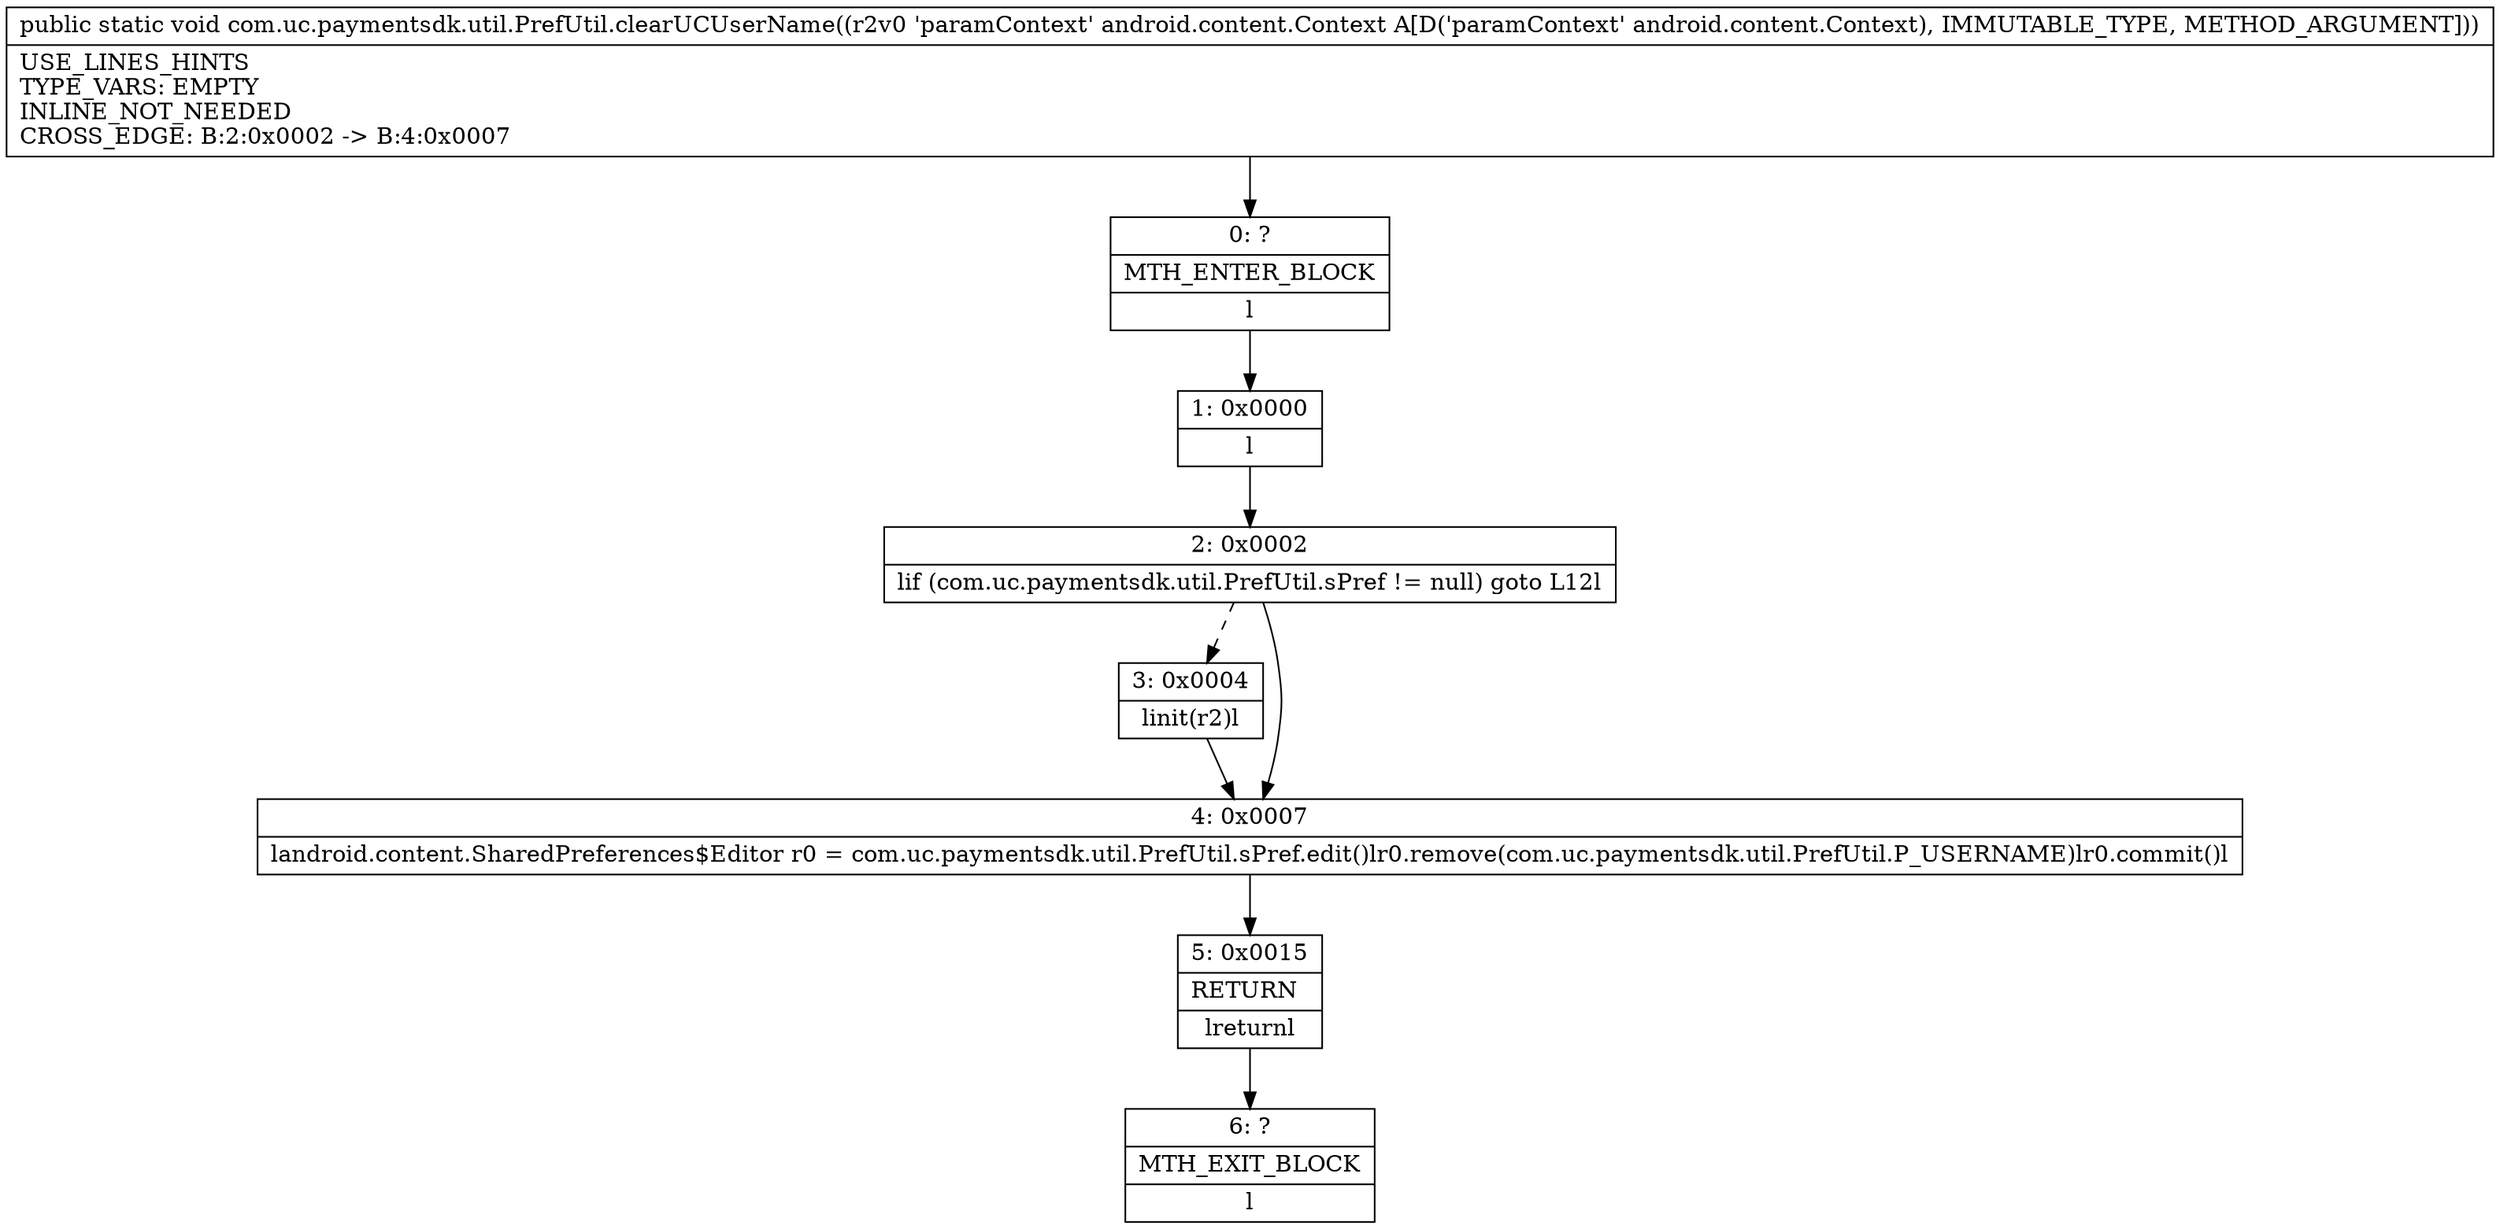 digraph "CFG forcom.uc.paymentsdk.util.PrefUtil.clearUCUserName(Landroid\/content\/Context;)V" {
Node_0 [shape=record,label="{0\:\ ?|MTH_ENTER_BLOCK\l|l}"];
Node_1 [shape=record,label="{1\:\ 0x0000|l}"];
Node_2 [shape=record,label="{2\:\ 0x0002|lif (com.uc.paymentsdk.util.PrefUtil.sPref != null) goto L12l}"];
Node_3 [shape=record,label="{3\:\ 0x0004|linit(r2)l}"];
Node_4 [shape=record,label="{4\:\ 0x0007|landroid.content.SharedPreferences$Editor r0 = com.uc.paymentsdk.util.PrefUtil.sPref.edit()lr0.remove(com.uc.paymentsdk.util.PrefUtil.P_USERNAME)lr0.commit()l}"];
Node_5 [shape=record,label="{5\:\ 0x0015|RETURN\l|lreturnl}"];
Node_6 [shape=record,label="{6\:\ ?|MTH_EXIT_BLOCK\l|l}"];
MethodNode[shape=record,label="{public static void com.uc.paymentsdk.util.PrefUtil.clearUCUserName((r2v0 'paramContext' android.content.Context A[D('paramContext' android.content.Context), IMMUTABLE_TYPE, METHOD_ARGUMENT]))  | USE_LINES_HINTS\lTYPE_VARS: EMPTY\lINLINE_NOT_NEEDED\lCROSS_EDGE: B:2:0x0002 \-\> B:4:0x0007\l}"];
MethodNode -> Node_0;
Node_0 -> Node_1;
Node_1 -> Node_2;
Node_2 -> Node_3[style=dashed];
Node_2 -> Node_4;
Node_3 -> Node_4;
Node_4 -> Node_5;
Node_5 -> Node_6;
}

